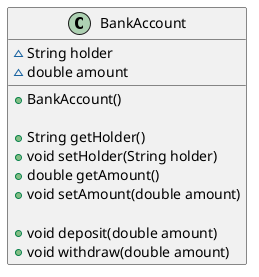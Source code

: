 @startuml
class BankAccount{
 ~ String holder
 ~ double amount

 + BankAccount()

 + String getHolder()
 + void setHolder(String holder)
 + double getAmount()
 + void setAmount(double amount)

 + void deposit(double amount)
 + void withdraw(double amount)
 }
@enduml